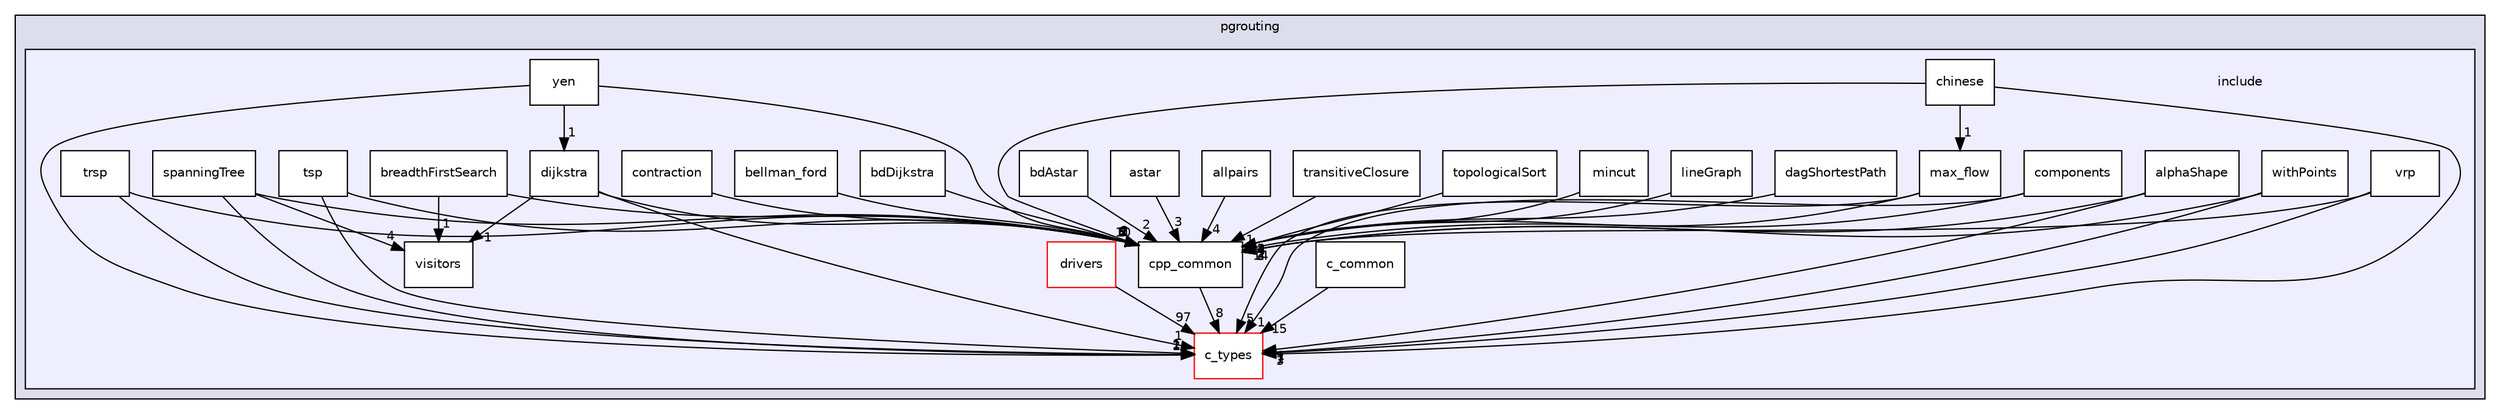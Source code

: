 digraph "include" {
  compound=true
  node [ fontsize="10", fontname="Helvetica"];
  edge [ labelfontsize="10", labelfontname="Helvetica"];
  subgraph clusterdir_5820f995afd646bbf14f4bdd8a218c79 {
    graph [ bgcolor="#ddddee", pencolor="black", label="pgrouting" fontname="Helvetica", fontsize="10", URL="dir_5820f995afd646bbf14f4bdd8a218c79.html"]
  subgraph clusterdir_d828925fd371daeaa4c854aa07a3082a {
    graph [ bgcolor="#eeeeff", pencolor="black", label="" URL="dir_d828925fd371daeaa4c854aa07a3082a.html"];
    dir_d828925fd371daeaa4c854aa07a3082a [shape=plaintext label="include"];
    dir_1da06bfed7568a7f21633fc0d6147caf [shape=box label="allpairs" color="black" fillcolor="white" style="filled" URL="dir_1da06bfed7568a7f21633fc0d6147caf.html"];
    dir_dd0f9438d2383b8a8637284992cf817d [shape=box label="alphaShape" color="black" fillcolor="white" style="filled" URL="dir_dd0f9438d2383b8a8637284992cf817d.html"];
    dir_1d0b109ca1038baa49322f994e7c1d8f [shape=box label="astar" color="black" fillcolor="white" style="filled" URL="dir_1d0b109ca1038baa49322f994e7c1d8f.html"];
    dir_0598610d06f859f267621527f38e3d9d [shape=box label="bdAstar" color="black" fillcolor="white" style="filled" URL="dir_0598610d06f859f267621527f38e3d9d.html"];
    dir_9670524497ad736ee72185383e76a796 [shape=box label="bdDijkstra" color="black" fillcolor="white" style="filled" URL="dir_9670524497ad736ee72185383e76a796.html"];
    dir_caf9221dbd5986c3331842994f1a98dd [shape=box label="bellman_ford" color="black" fillcolor="white" style="filled" URL="dir_caf9221dbd5986c3331842994f1a98dd.html"];
    dir_ed32fa59ff970dccebe5d95ccb5f8ef1 [shape=box label="breadthFirstSearch" color="black" fillcolor="white" style="filled" URL="dir_ed32fa59ff970dccebe5d95ccb5f8ef1.html"];
    dir_c4d117a869bd9a37f58cf702c1a9737d [shape=box label="c_common" color="black" fillcolor="white" style="filled" URL="dir_c4d117a869bd9a37f58cf702c1a9737d.html"];
    dir_381fbd6f4991b01d7f9af0ca809d871e [shape=box label="c_types" color="red" fillcolor="white" style="filled" URL="dir_381fbd6f4991b01d7f9af0ca809d871e.html"];
    dir_13fb563b92e92d0fc0daaec3bcd865a1 [shape=box label="chinese" color="black" fillcolor="white" style="filled" URL="dir_13fb563b92e92d0fc0daaec3bcd865a1.html"];
    dir_541d8c39be40405acec353dbc45555fe [shape=box label="components" color="black" fillcolor="white" style="filled" URL="dir_541d8c39be40405acec353dbc45555fe.html"];
    dir_b492de7983400da60cf00db79d9903b9 [shape=box label="contraction" color="black" fillcolor="white" style="filled" URL="dir_b492de7983400da60cf00db79d9903b9.html"];
    dir_57c48c3ae7e9c811acaf538a4ef189c4 [shape=box label="cpp_common" color="black" fillcolor="white" style="filled" URL="dir_57c48c3ae7e9c811acaf538a4ef189c4.html"];
    dir_2d0589a5db6332d49f40ec62f0e3448d [shape=box label="dagShortestPath" color="black" fillcolor="white" style="filled" URL="dir_2d0589a5db6332d49f40ec62f0e3448d.html"];
    dir_85656963fa70d023345f3d4e2937c1c1 [shape=box label="dijkstra" color="black" fillcolor="white" style="filled" URL="dir_85656963fa70d023345f3d4e2937c1c1.html"];
    dir_2fb953e7b9314979827b9b7c4f66dfd2 [shape=box label="drivers" color="red" fillcolor="white" style="filled" URL="dir_2fb953e7b9314979827b9b7c4f66dfd2.html"];
    dir_e50f5cdca2a04491244d33a746eacd24 [shape=box label="lineGraph" color="black" fillcolor="white" style="filled" URL="dir_e50f5cdca2a04491244d33a746eacd24.html"];
    dir_af4e7a39abaeb2224cca08202bd8a82a [shape=box label="max_flow" color="black" fillcolor="white" style="filled" URL="dir_af4e7a39abaeb2224cca08202bd8a82a.html"];
    dir_daed8d8aa9024ef2b6c38ebf5385da6f [shape=box label="mincut" color="black" fillcolor="white" style="filled" URL="dir_daed8d8aa9024ef2b6c38ebf5385da6f.html"];
    dir_4dbd8daaa22a45cfec1d089339fb3644 [shape=box label="spanningTree" color="black" fillcolor="white" style="filled" URL="dir_4dbd8daaa22a45cfec1d089339fb3644.html"];
    dir_c2e21f2af25e09dbb82367fd1a0824a3 [shape=box label="topologicalSort" color="black" fillcolor="white" style="filled" URL="dir_c2e21f2af25e09dbb82367fd1a0824a3.html"];
    dir_7db1d4b2aa677e6267bf19a38a4feb85 [shape=box label="transitiveClosure" color="black" fillcolor="white" style="filled" URL="dir_7db1d4b2aa677e6267bf19a38a4feb85.html"];
    dir_d1954aba842f7c5595d578ad0ed6f46a [shape=box label="trsp" color="black" fillcolor="white" style="filled" URL="dir_d1954aba842f7c5595d578ad0ed6f46a.html"];
    dir_05c71cfac1be6cac8b474f22ea615da4 [shape=box label="tsp" color="black" fillcolor="white" style="filled" URL="dir_05c71cfac1be6cac8b474f22ea615da4.html"];
    dir_400f8fb2bb2f639002e55bd282809a2d [shape=box label="visitors" color="black" fillcolor="white" style="filled" URL="dir_400f8fb2bb2f639002e55bd282809a2d.html"];
    dir_eaef58fbaeb8ff3168af5f6c32618d6c [shape=box label="vrp" color="black" fillcolor="white" style="filled" URL="dir_eaef58fbaeb8ff3168af5f6c32618d6c.html"];
    dir_4ea1a35b2a0cfe68497fcec37f71a360 [shape=box label="withPoints" color="black" fillcolor="white" style="filled" URL="dir_4ea1a35b2a0cfe68497fcec37f71a360.html"];
    dir_a03f4f5d97428c625b16e8f4e3f1900d [shape=box label="yen" color="black" fillcolor="white" style="filled" URL="dir_a03f4f5d97428c625b16e8f4e3f1900d.html"];
  }
  }
  dir_d1954aba842f7c5595d578ad0ed6f46a->dir_57c48c3ae7e9c811acaf538a4ef189c4 [headlabel="3", labeldistance=1.5 headhref="dir_000057_000019.html"];
  dir_d1954aba842f7c5595d578ad0ed6f46a->dir_381fbd6f4991b01d7f9af0ca809d871e [headlabel="2", labeldistance=1.5 headhref="dir_000057_000048.html"];
  dir_57c48c3ae7e9c811acaf538a4ef189c4->dir_381fbd6f4991b01d7f9af0ca809d871e [headlabel="8", labeldistance=1.5 headhref="dir_000019_000048.html"];
  dir_c4d117a869bd9a37f58cf702c1a9737d->dir_381fbd6f4991b01d7f9af0ca809d871e [headlabel="15", labeldistance=1.5 headhref="dir_000012_000048.html"];
  dir_daed8d8aa9024ef2b6c38ebf5385da6f->dir_57c48c3ae7e9c811acaf538a4ef189c4 [headlabel="2", labeldistance=1.5 headhref="dir_000079_000019.html"];
  dir_1da06bfed7568a7f21633fc0d6147caf->dir_57c48c3ae7e9c811acaf538a4ef189c4 [headlabel="4", labeldistance=1.5 headhref="dir_000066_000019.html"];
  dir_4ea1a35b2a0cfe68497fcec37f71a360->dir_57c48c3ae7e9c811acaf538a4ef189c4 [headlabel="2", labeldistance=1.5 headhref="dir_000082_000019.html"];
  dir_4ea1a35b2a0cfe68497fcec37f71a360->dir_381fbd6f4991b01d7f9af0ca809d871e [headlabel="1", labeldistance=1.5 headhref="dir_000082_000048.html"];
  dir_05c71cfac1be6cac8b474f22ea615da4->dir_57c48c3ae7e9c811acaf538a4ef189c4 [headlabel="4", labeldistance=1.5 headhref="dir_000058_000019.html"];
  dir_05c71cfac1be6cac8b474f22ea615da4->dir_381fbd6f4991b01d7f9af0ca809d871e [headlabel="1", labeldistance=1.5 headhref="dir_000058_000048.html"];
  dir_9670524497ad736ee72185383e76a796->dir_57c48c3ae7e9c811acaf538a4ef189c4 [headlabel="2", labeldistance=1.5 headhref="dir_000070_000019.html"];
  dir_2fb953e7b9314979827b9b7c4f66dfd2->dir_381fbd6f4991b01d7f9af0ca809d871e [headlabel="97", labeldistance=1.5 headhref="dir_000009_000048.html"];
  dir_dd0f9438d2383b8a8637284992cf817d->dir_57c48c3ae7e9c811acaf538a4ef189c4 [headlabel="3", labeldistance=1.5 headhref="dir_000067_000019.html"];
  dir_dd0f9438d2383b8a8637284992cf817d->dir_381fbd6f4991b01d7f9af0ca809d871e [headlabel="1", labeldistance=1.5 headhref="dir_000067_000048.html"];
  dir_2d0589a5db6332d49f40ec62f0e3448d->dir_57c48c3ae7e9c811acaf538a4ef189c4 [headlabel="3", labeldistance=1.5 headhref="dir_000075_000019.html"];
  dir_7db1d4b2aa677e6267bf19a38a4feb85->dir_57c48c3ae7e9c811acaf538a4ef189c4 [headlabel="1", labeldistance=1.5 headhref="dir_000081_000019.html"];
  dir_e50f5cdca2a04491244d33a746eacd24->dir_57c48c3ae7e9c811acaf538a4ef189c4 [headlabel="4", labeldistance=1.5 headhref="dir_000078_000019.html"];
  dir_a03f4f5d97428c625b16e8f4e3f1900d->dir_57c48c3ae7e9c811acaf538a4ef189c4 [headlabel="9", labeldistance=1.5 headhref="dir_000077_000019.html"];
  dir_a03f4f5d97428c625b16e8f4e3f1900d->dir_381fbd6f4991b01d7f9af0ca809d871e [headlabel="1", labeldistance=1.5 headhref="dir_000077_000048.html"];
  dir_a03f4f5d97428c625b16e8f4e3f1900d->dir_85656963fa70d023345f3d4e2937c1c1 [headlabel="1", labeldistance=1.5 headhref="dir_000077_000076.html"];
  dir_b492de7983400da60cf00db79d9903b9->dir_57c48c3ae7e9c811acaf538a4ef189c4 [headlabel="10", labeldistance=1.5 headhref="dir_000029_000019.html"];
  dir_541d8c39be40405acec353dbc45555fe->dir_57c48c3ae7e9c811acaf538a4ef189c4 [headlabel="2", labeldistance=1.5 headhref="dir_000049_000019.html"];
  dir_541d8c39be40405acec353dbc45555fe->dir_381fbd6f4991b01d7f9af0ca809d871e [headlabel="1", labeldistance=1.5 headhref="dir_000049_000048.html"];
  dir_af4e7a39abaeb2224cca08202bd8a82a->dir_57c48c3ae7e9c811acaf538a4ef189c4 [headlabel="1", labeldistance=1.5 headhref="dir_000074_000019.html"];
  dir_af4e7a39abaeb2224cca08202bd8a82a->dir_381fbd6f4991b01d7f9af0ca809d871e [headlabel="5", labeldistance=1.5 headhref="dir_000074_000048.html"];
  dir_caf9221dbd5986c3331842994f1a98dd->dir_57c48c3ae7e9c811acaf538a4ef189c4 [headlabel="7", labeldistance=1.5 headhref="dir_000071_000019.html"];
  dir_eaef58fbaeb8ff3168af5f6c32618d6c->dir_57c48c3ae7e9c811acaf538a4ef189c4 [headlabel="14", labeldistance=1.5 headhref="dir_000018_000019.html"];
  dir_eaef58fbaeb8ff3168af5f6c32618d6c->dir_381fbd6f4991b01d7f9af0ca809d871e [headlabel="7", labeldistance=1.5 headhref="dir_000018_000048.html"];
  dir_ed32fa59ff970dccebe5d95ccb5f8ef1->dir_57c48c3ae7e9c811acaf538a4ef189c4 [headlabel="5", labeldistance=1.5 headhref="dir_000072_000019.html"];
  dir_ed32fa59ff970dccebe5d95ccb5f8ef1->dir_400f8fb2bb2f639002e55bd282809a2d [headlabel="1", labeldistance=1.5 headhref="dir_000072_000053.html"];
  dir_0598610d06f859f267621527f38e3d9d->dir_57c48c3ae7e9c811acaf538a4ef189c4 [headlabel="2", labeldistance=1.5 headhref="dir_000069_000019.html"];
  dir_1d0b109ca1038baa49322f994e7c1d8f->dir_57c48c3ae7e9c811acaf538a4ef189c4 [headlabel="3", labeldistance=1.5 headhref="dir_000068_000019.html"];
  dir_4dbd8daaa22a45cfec1d089339fb3644->dir_57c48c3ae7e9c811acaf538a4ef189c4 [headlabel="7", labeldistance=1.5 headhref="dir_000052_000019.html"];
  dir_4dbd8daaa22a45cfec1d089339fb3644->dir_381fbd6f4991b01d7f9af0ca809d871e [headlabel="1", labeldistance=1.5 headhref="dir_000052_000048.html"];
  dir_4dbd8daaa22a45cfec1d089339fb3644->dir_400f8fb2bb2f639002e55bd282809a2d [headlabel="4", labeldistance=1.5 headhref="dir_000052_000053.html"];
  dir_c2e21f2af25e09dbb82367fd1a0824a3->dir_57c48c3ae7e9c811acaf538a4ef189c4 [headlabel="3", labeldistance=1.5 headhref="dir_000080_000019.html"];
  dir_13fb563b92e92d0fc0daaec3bcd865a1->dir_57c48c3ae7e9c811acaf538a4ef189c4 [headlabel="2", labeldistance=1.5 headhref="dir_000073_000019.html"];
  dir_13fb563b92e92d0fc0daaec3bcd865a1->dir_381fbd6f4991b01d7f9af0ca809d871e [headlabel="3", labeldistance=1.5 headhref="dir_000073_000048.html"];
  dir_13fb563b92e92d0fc0daaec3bcd865a1->dir_af4e7a39abaeb2224cca08202bd8a82a [headlabel="1", labeldistance=1.5 headhref="dir_000073_000074.html"];
  dir_85656963fa70d023345f3d4e2937c1c1->dir_57c48c3ae7e9c811acaf538a4ef189c4 [headlabel="4", labeldistance=1.5 headhref="dir_000076_000019.html"];
  dir_85656963fa70d023345f3d4e2937c1c1->dir_381fbd6f4991b01d7f9af0ca809d871e [headlabel="1", labeldistance=1.5 headhref="dir_000076_000048.html"];
  dir_85656963fa70d023345f3d4e2937c1c1->dir_400f8fb2bb2f639002e55bd282809a2d [headlabel="1", labeldistance=1.5 headhref="dir_000076_000053.html"];
}
